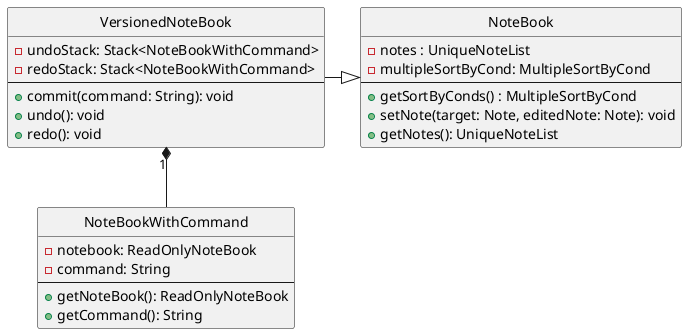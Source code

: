 @startuml

' hide the spot
hide circle

class NoteBook {
-notes : UniqueNoteList
-multipleSortByCond: MultipleSortByCond
--
+getSortByConds() : MultipleSortByCond
+setNote(target: Note, editedNote: Note): void
+getNotes(): UniqueNoteList
}

class VersionedNoteBook {
-undoStack: Stack<NoteBookWithCommand>
-redoStack: Stack<NoteBookWithCommand>
--
+commit(command: String): void
+undo(): void
+redo(): void
}

class NoteBookWithCommand {
-notebook: ReadOnlyNoteBook
-command: String
--
+getNoteBook(): ReadOnlyNoteBook
+getCommand(): String
}

VersionedNoteBook -|> NoteBook
VersionedNoteBook "1" *-- NoteBookWithCommand

@enduml
